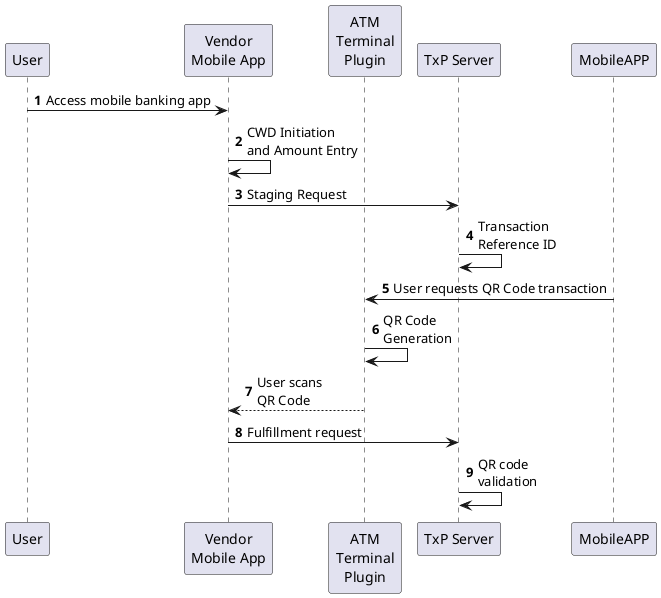 @startuml
autonumber
participant "User" as User
participant "Vendor\nMobile App" as MobileApp
participant "ATM\nTerminal\nPlugin" as ATM
participant "TxP Server" as TxP

User -> MobileApp : Access mobile banking app
MobileApp -> MobileApp : CWD Initiation\nand Amount Entry
MobileApp -> TxP : Staging Request
TxP -> TxP : Transaction\nReference ID
MobileAPP -> ATM : User requests QR Code transaction
ATM -> ATM : QR Code\nGeneration
ATM --> MobileApp : User scans\nQR Code
MobileApp -> TxP : Fulfillment request
TxP -> TxP : QR code\nvalidation
@enduml
